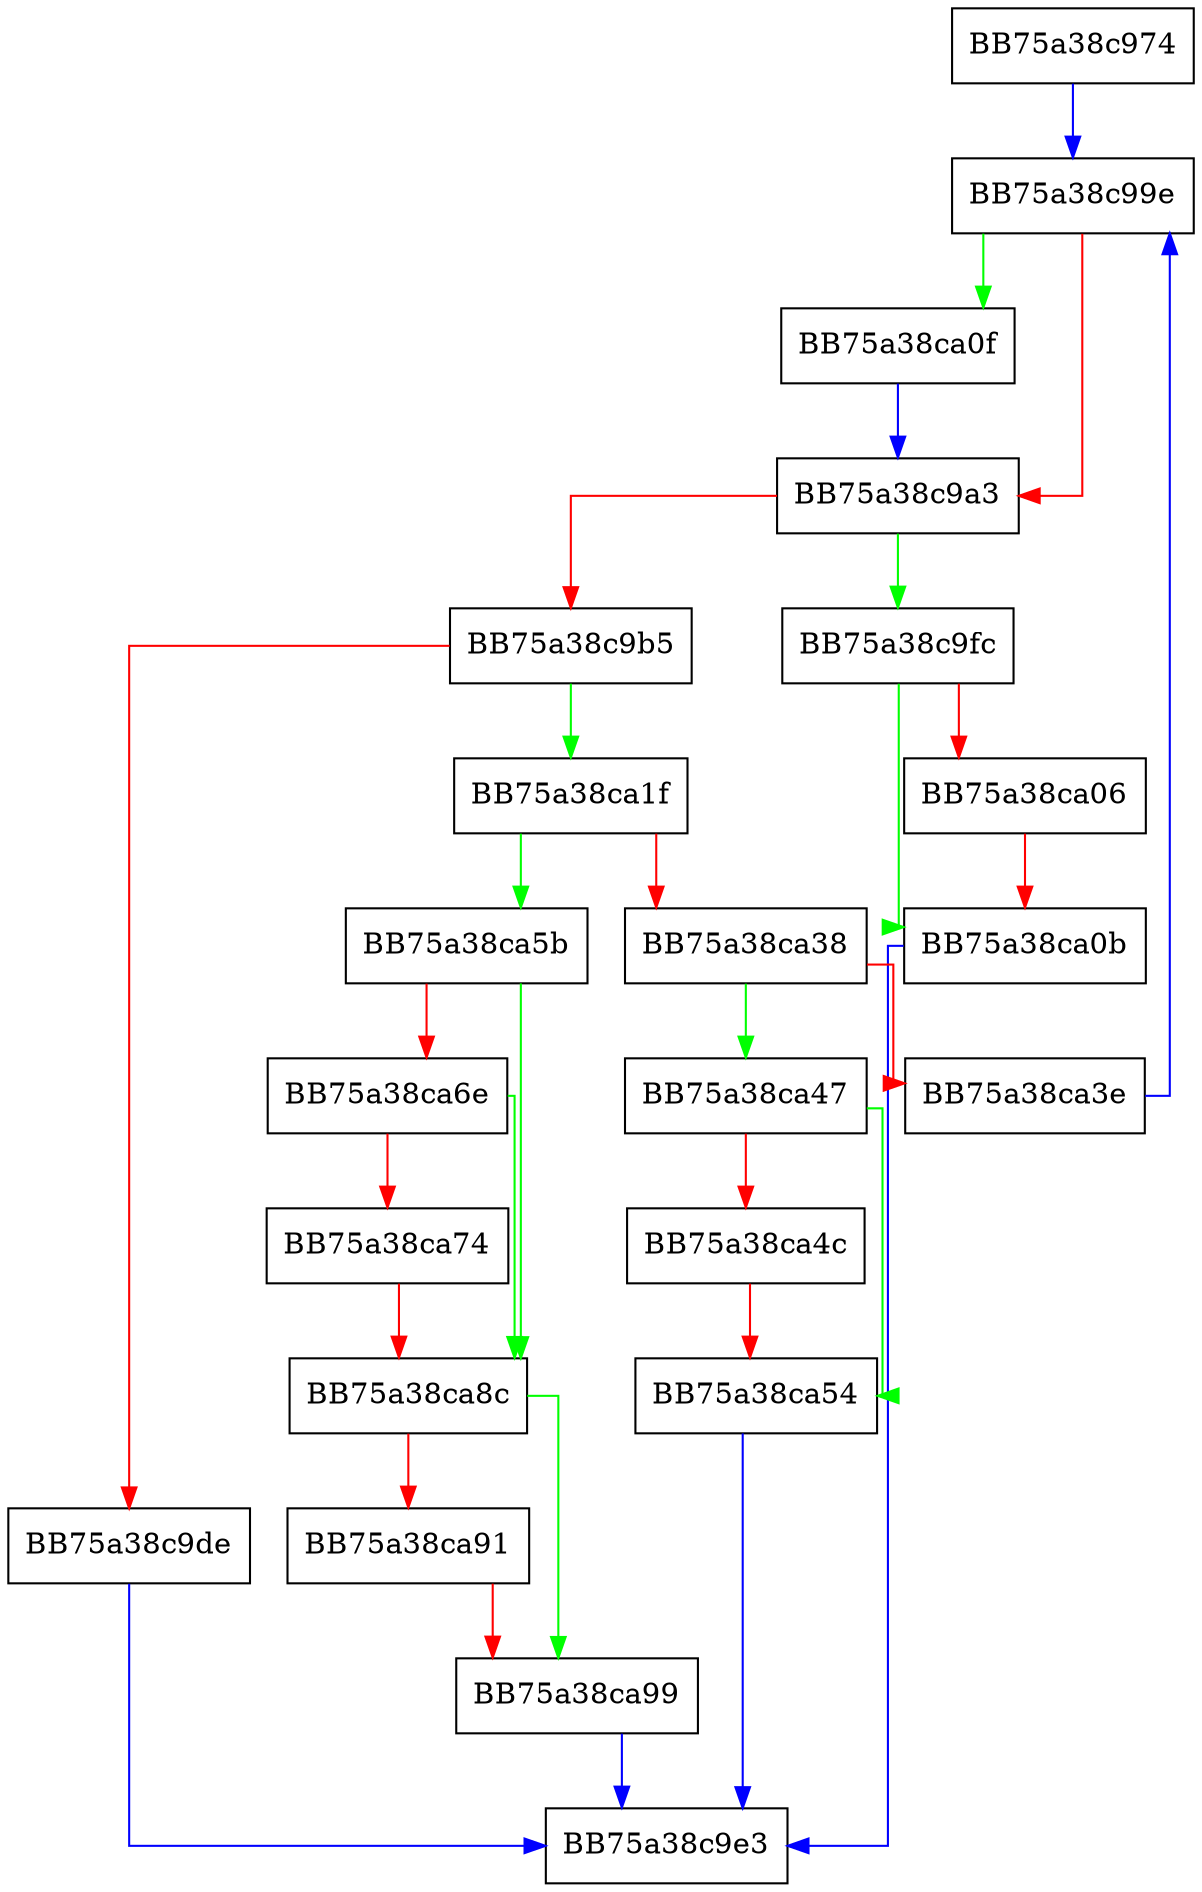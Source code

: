 digraph UtilGetTokenInformationImpl {
  node [shape="box"];
  graph [splines=ortho];
  BB75a38c974 -> BB75a38c99e [color="blue"];
  BB75a38c99e -> BB75a38ca0f [color="green"];
  BB75a38c99e -> BB75a38c9a3 [color="red"];
  BB75a38c9a3 -> BB75a38c9fc [color="green"];
  BB75a38c9a3 -> BB75a38c9b5 [color="red"];
  BB75a38c9b5 -> BB75a38ca1f [color="green"];
  BB75a38c9b5 -> BB75a38c9de [color="red"];
  BB75a38c9de -> BB75a38c9e3 [color="blue"];
  BB75a38c9fc -> BB75a38ca0b [color="green"];
  BB75a38c9fc -> BB75a38ca06 [color="red"];
  BB75a38ca06 -> BB75a38ca0b [color="red"];
  BB75a38ca0b -> BB75a38c9e3 [color="blue"];
  BB75a38ca0f -> BB75a38c9a3 [color="blue"];
  BB75a38ca1f -> BB75a38ca5b [color="green"];
  BB75a38ca1f -> BB75a38ca38 [color="red"];
  BB75a38ca38 -> BB75a38ca47 [color="green"];
  BB75a38ca38 -> BB75a38ca3e [color="red"];
  BB75a38ca3e -> BB75a38c99e [color="blue"];
  BB75a38ca47 -> BB75a38ca54 [color="green"];
  BB75a38ca47 -> BB75a38ca4c [color="red"];
  BB75a38ca4c -> BB75a38ca54 [color="red"];
  BB75a38ca54 -> BB75a38c9e3 [color="blue"];
  BB75a38ca5b -> BB75a38ca8c [color="green"];
  BB75a38ca5b -> BB75a38ca6e [color="red"];
  BB75a38ca6e -> BB75a38ca8c [color="green"];
  BB75a38ca6e -> BB75a38ca74 [color="red"];
  BB75a38ca74 -> BB75a38ca8c [color="red"];
  BB75a38ca8c -> BB75a38ca99 [color="green"];
  BB75a38ca8c -> BB75a38ca91 [color="red"];
  BB75a38ca91 -> BB75a38ca99 [color="red"];
  BB75a38ca99 -> BB75a38c9e3 [color="blue"];
}